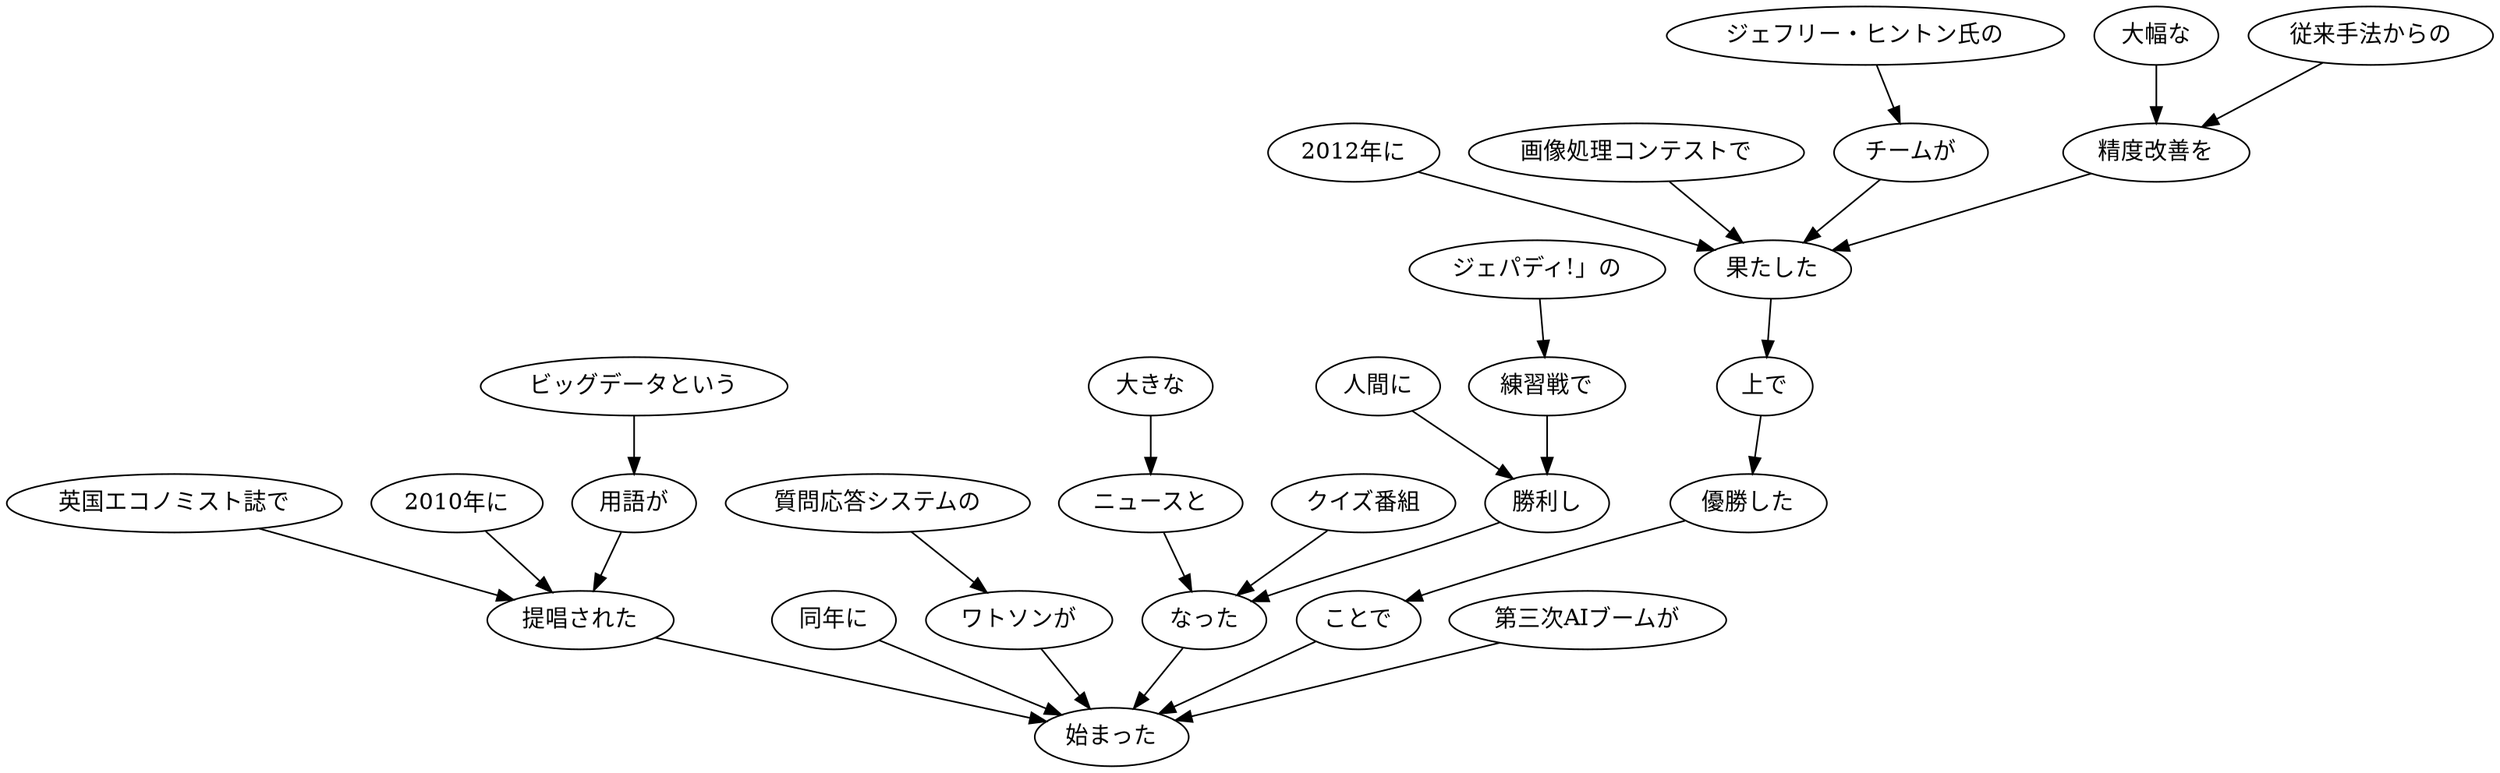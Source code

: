 // ans44
digraph {
	0 [label="2010年に"]
	4 [label="提唱された"]
	0 -> 4
	1 [label="英国エコノミスト誌で"]
	4 [label="提唱された"]
	1 -> 4
	2 [label="ビッグデータという"]
	3 [label="用語が"]
	2 -> 3
	3 [label="用語が"]
	4 [label="提唱された"]
	3 -> 4
	4 [label="提唱された"]
	28 [label="始まった"]
	4 -> 28
	5 [label="同年に"]
	28 [label="始まった"]
	5 -> 28
	6 [label="質問応答システムの"]
	7 [label="ワトソンが"]
	6 -> 7
	7 [label="ワトソンが"]
	28 [label="始まった"]
	7 -> 28
	8 [label="クイズ番組"]
	15 [label="なった"]
	8 -> 15
	9 [label="ジェパディ!」の"]
	10 [label="練習戦で"]
	9 -> 10
	10 [label="練習戦で"]
	12 [label="勝利し"]
	10 -> 12
	11 [label="人間に"]
	12 [label="勝利し"]
	11 -> 12
	12 [label="勝利し"]
	15 [label="なった"]
	12 -> 15
	13 [label="大きな"]
	14 [label="ニュースと"]
	13 -> 14
	14 [label="ニュースと"]
	15 [label="なった"]
	14 -> 15
	15 [label="なった"]
	28 [label="始まった"]
	15 -> 28
	16 [label="2012年に"]
	23 [label="果たした"]
	16 -> 23
	17 [label="画像処理コンテストで"]
	23 [label="果たした"]
	17 -> 23
	18 [label="ジェフリー・ヒントン氏の"]
	19 [label="チームが"]
	18 -> 19
	19 [label="チームが"]
	23 [label="果たした"]
	19 -> 23
	20 [label="従来手法からの"]
	22 [label="精度改善を"]
	20 -> 22
	21 [label="大幅な"]
	22 [label="精度改善を"]
	21 -> 22
	22 [label="精度改善を"]
	23 [label="果たした"]
	22 -> 23
	23 [label="果たした"]
	24 [label="上で"]
	23 -> 24
	24 [label="上で"]
	25 [label="優勝した"]
	24 -> 25
	25 [label="優勝した"]
	26 [label="ことで"]
	25 -> 26
	26 [label="ことで"]
	28 [label="始まった"]
	26 -> 28
	27 [label="第三次AIブームが"]
	28 [label="始まった"]
	27 -> 28
}
